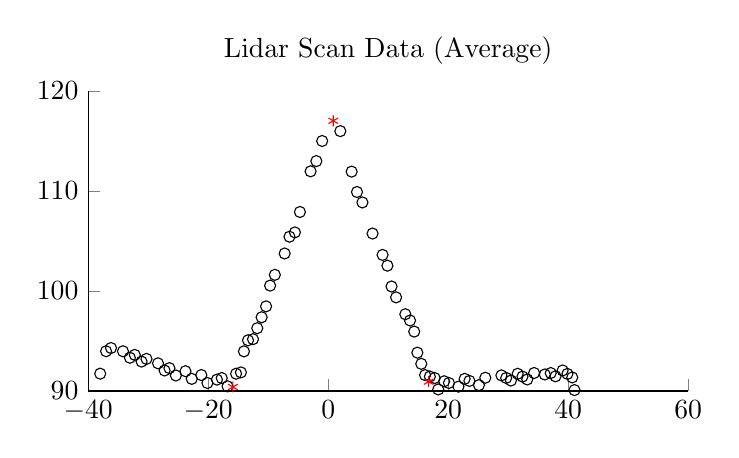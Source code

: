 % This file was created by matlab2tikz v0.4.0.
% Copyright (c) 2008--2013, Nico Schlömer <nico.schloemer@gmail.com>
% All rights reserved.
% 
% The latest updates can be retrieved from
%   http://www.mathworks.com/matlabcentral/fileexchange/22022-matlab2tikz
% where you can also make suggestions and rate matlab2tikz.
% 
% 
% 
\begin{tikzpicture}

\begin{axis}[%
width=3.0in,
height=1.5in,
unbounded coords=jump,
scale only axis,
xmin=-40,
xmax=60,
ymin=90,
ymax=120,
title={Lidar Scan Data (Average)},
axis x line*=bottom,
axis y line*=left
]
\addplot [
color=black,
only marks,
mark=o,
mark options={solid},
forget plot
]
table[row sep=crcr]{
41.055 90.086\\
40.674 91.355\\
39.875 91.706\\
39.073 92.05\\
37.886 91.464\\
37.086 91.791\\
36.1 91.646\\
34.32 91.794\\
33.176 91.15\\
32.379 91.436\\
31.58 91.715\\
30.461 91.039\\
29.666 91.301\\
28.868 91.557\\
26.186 91.32\\
25.12 90.581\\
23.536 91.006\\
22.741 91.208\\
21.71 90.43\\
20.129 90.796\\
19.336 90.968\\
18.342 90.153\\
17.745 91.291\\
16.948 91.443\\
16.149 91.587\\
15.514 92.711\\
14.861 93.83\\
14.338 95.935\\
13.639 97.046\\
12.859 97.674\\
11.32 99.357\\
10.557 100.447\\
9.872 102.526\\
9.064 103.604\\
7.394 105.742\\
5.705 108.851\\
4.798 109.895\\
3.909 111.932\\
2.024 115.982\\
};
\addplot [
color=black,
only marks,
mark=o,
mark options={solid},
forget plot
]
table[row sep=crcr]{
-1.004 114.996\\
-1.972 112.983\\
-2.932 111.962\\
-4.711 107.897\\
-5.548 105.855\\
-6.448 105.424\\
-7.255 103.747\\
-8.89 101.612\\
-9.68 100.535\\
-10.348 98.458\\
-11.094 97.37\\
-11.821 96.277\\
-12.531 95.179\\
-13.361 95.066\\
-14.042 93.957\\
-14.548 91.855\\
-15.349 91.725\\
-16.766 90.459\\
-17.745 91.291\\
-18.541 91.133\\
-20.129 90.796\\
-21.145 91.591\\
-22.741 91.208\\
-23.786 91.974\\
-25.388 91.545\\
-26.461 92.281\\
-27.265 92.047\\
-28.36 92.762\\
-30.284 93.204\\
-31.096 92.936\\
-32.231 93.606\\
-33.047 93.322\\
-34.202 93.969\\
-36.195 94.292\\
-37.017 93.972\\
-37.995 91.728\\
};
\addplot [
color=red,
only marks,
mark=asterisk,
mark options={solid},
forget plot
]
table[row sep=crcr]{
16.738 90.927\\
};
\addplot [
color=red,
only marks,
mark=asterisk,
mark options={solid},
forget plot
]
table[row sep=crcr]{
0.847 117.016\\
};
\addplot [
color=red,
only marks,
mark=asterisk,
mark options={solid},
forget plot
]
table[row sep=crcr]{
-15.884 90.399\\
};
\end{axis}
\end{tikzpicture}%